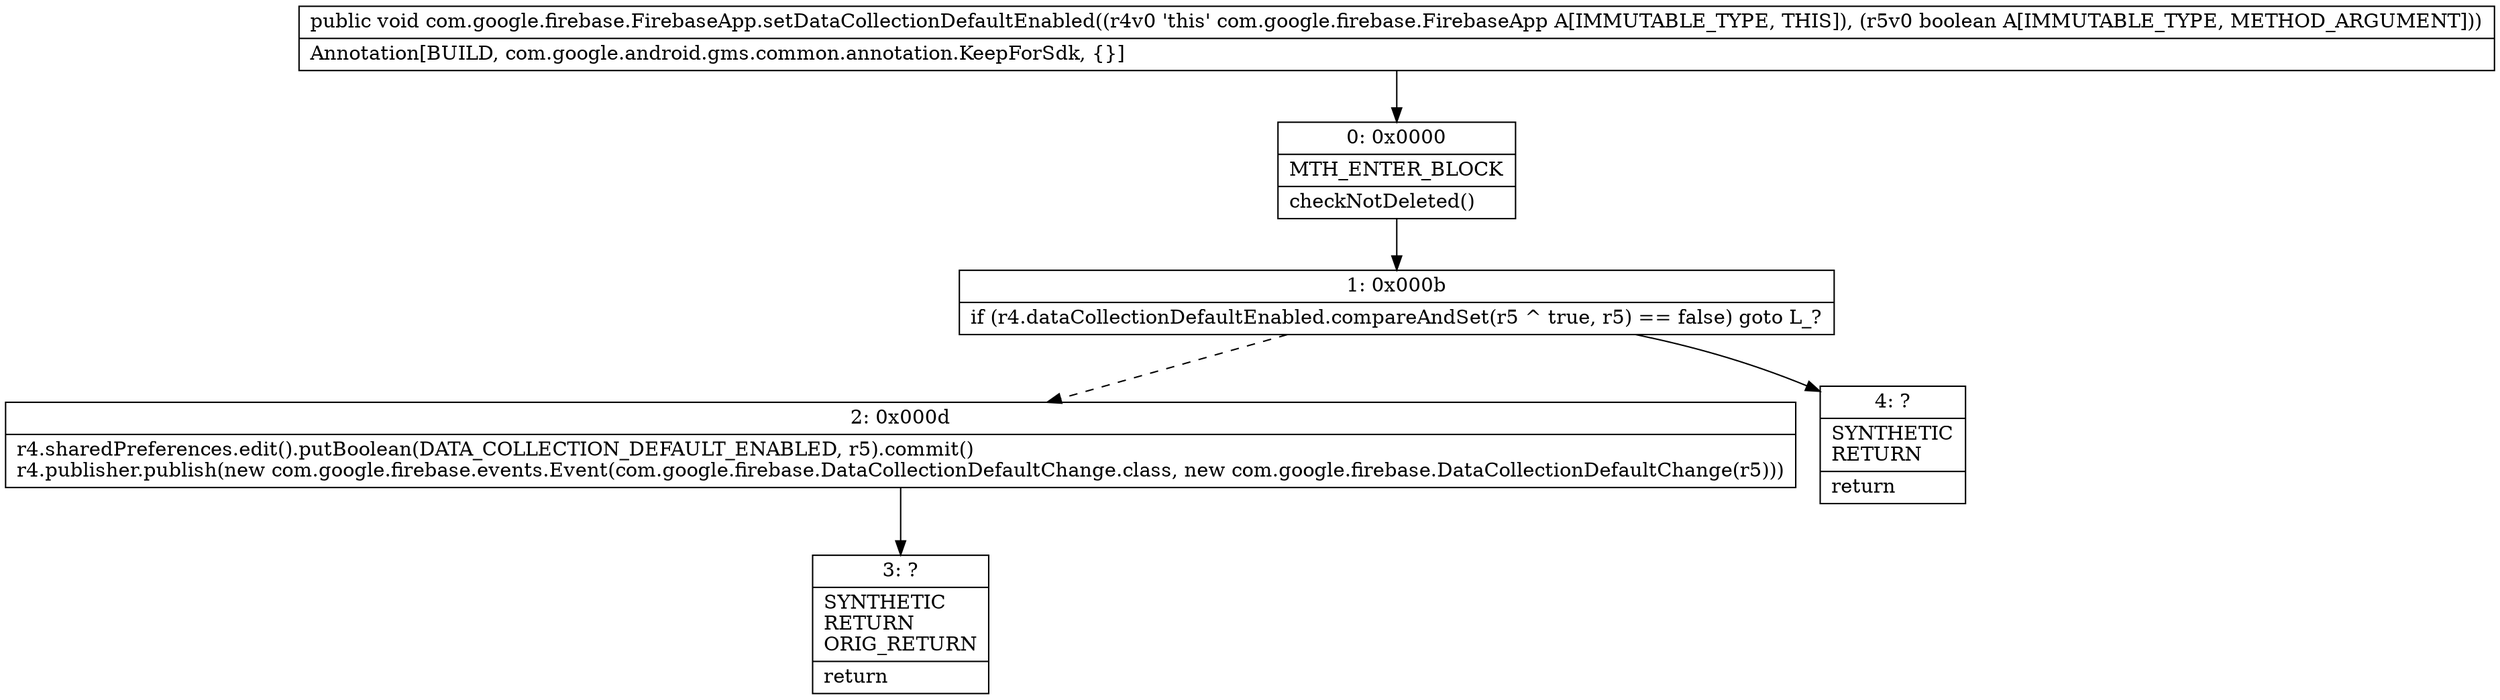 digraph "CFG forcom.google.firebase.FirebaseApp.setDataCollectionDefaultEnabled(Z)V" {
Node_0 [shape=record,label="{0\:\ 0x0000|MTH_ENTER_BLOCK\l|checkNotDeleted()\l}"];
Node_1 [shape=record,label="{1\:\ 0x000b|if (r4.dataCollectionDefaultEnabled.compareAndSet(r5 ^ true, r5) == false) goto L_?\l}"];
Node_2 [shape=record,label="{2\:\ 0x000d|r4.sharedPreferences.edit().putBoolean(DATA_COLLECTION_DEFAULT_ENABLED, r5).commit()\lr4.publisher.publish(new com.google.firebase.events.Event(com.google.firebase.DataCollectionDefaultChange.class, new com.google.firebase.DataCollectionDefaultChange(r5)))\l}"];
Node_3 [shape=record,label="{3\:\ ?|SYNTHETIC\lRETURN\lORIG_RETURN\l|return\l}"];
Node_4 [shape=record,label="{4\:\ ?|SYNTHETIC\lRETURN\l|return\l}"];
MethodNode[shape=record,label="{public void com.google.firebase.FirebaseApp.setDataCollectionDefaultEnabled((r4v0 'this' com.google.firebase.FirebaseApp A[IMMUTABLE_TYPE, THIS]), (r5v0 boolean A[IMMUTABLE_TYPE, METHOD_ARGUMENT]))  | Annotation[BUILD, com.google.android.gms.common.annotation.KeepForSdk, \{\}]\l}"];
MethodNode -> Node_0;
Node_0 -> Node_1;
Node_1 -> Node_2[style=dashed];
Node_1 -> Node_4;
Node_2 -> Node_3;
}

